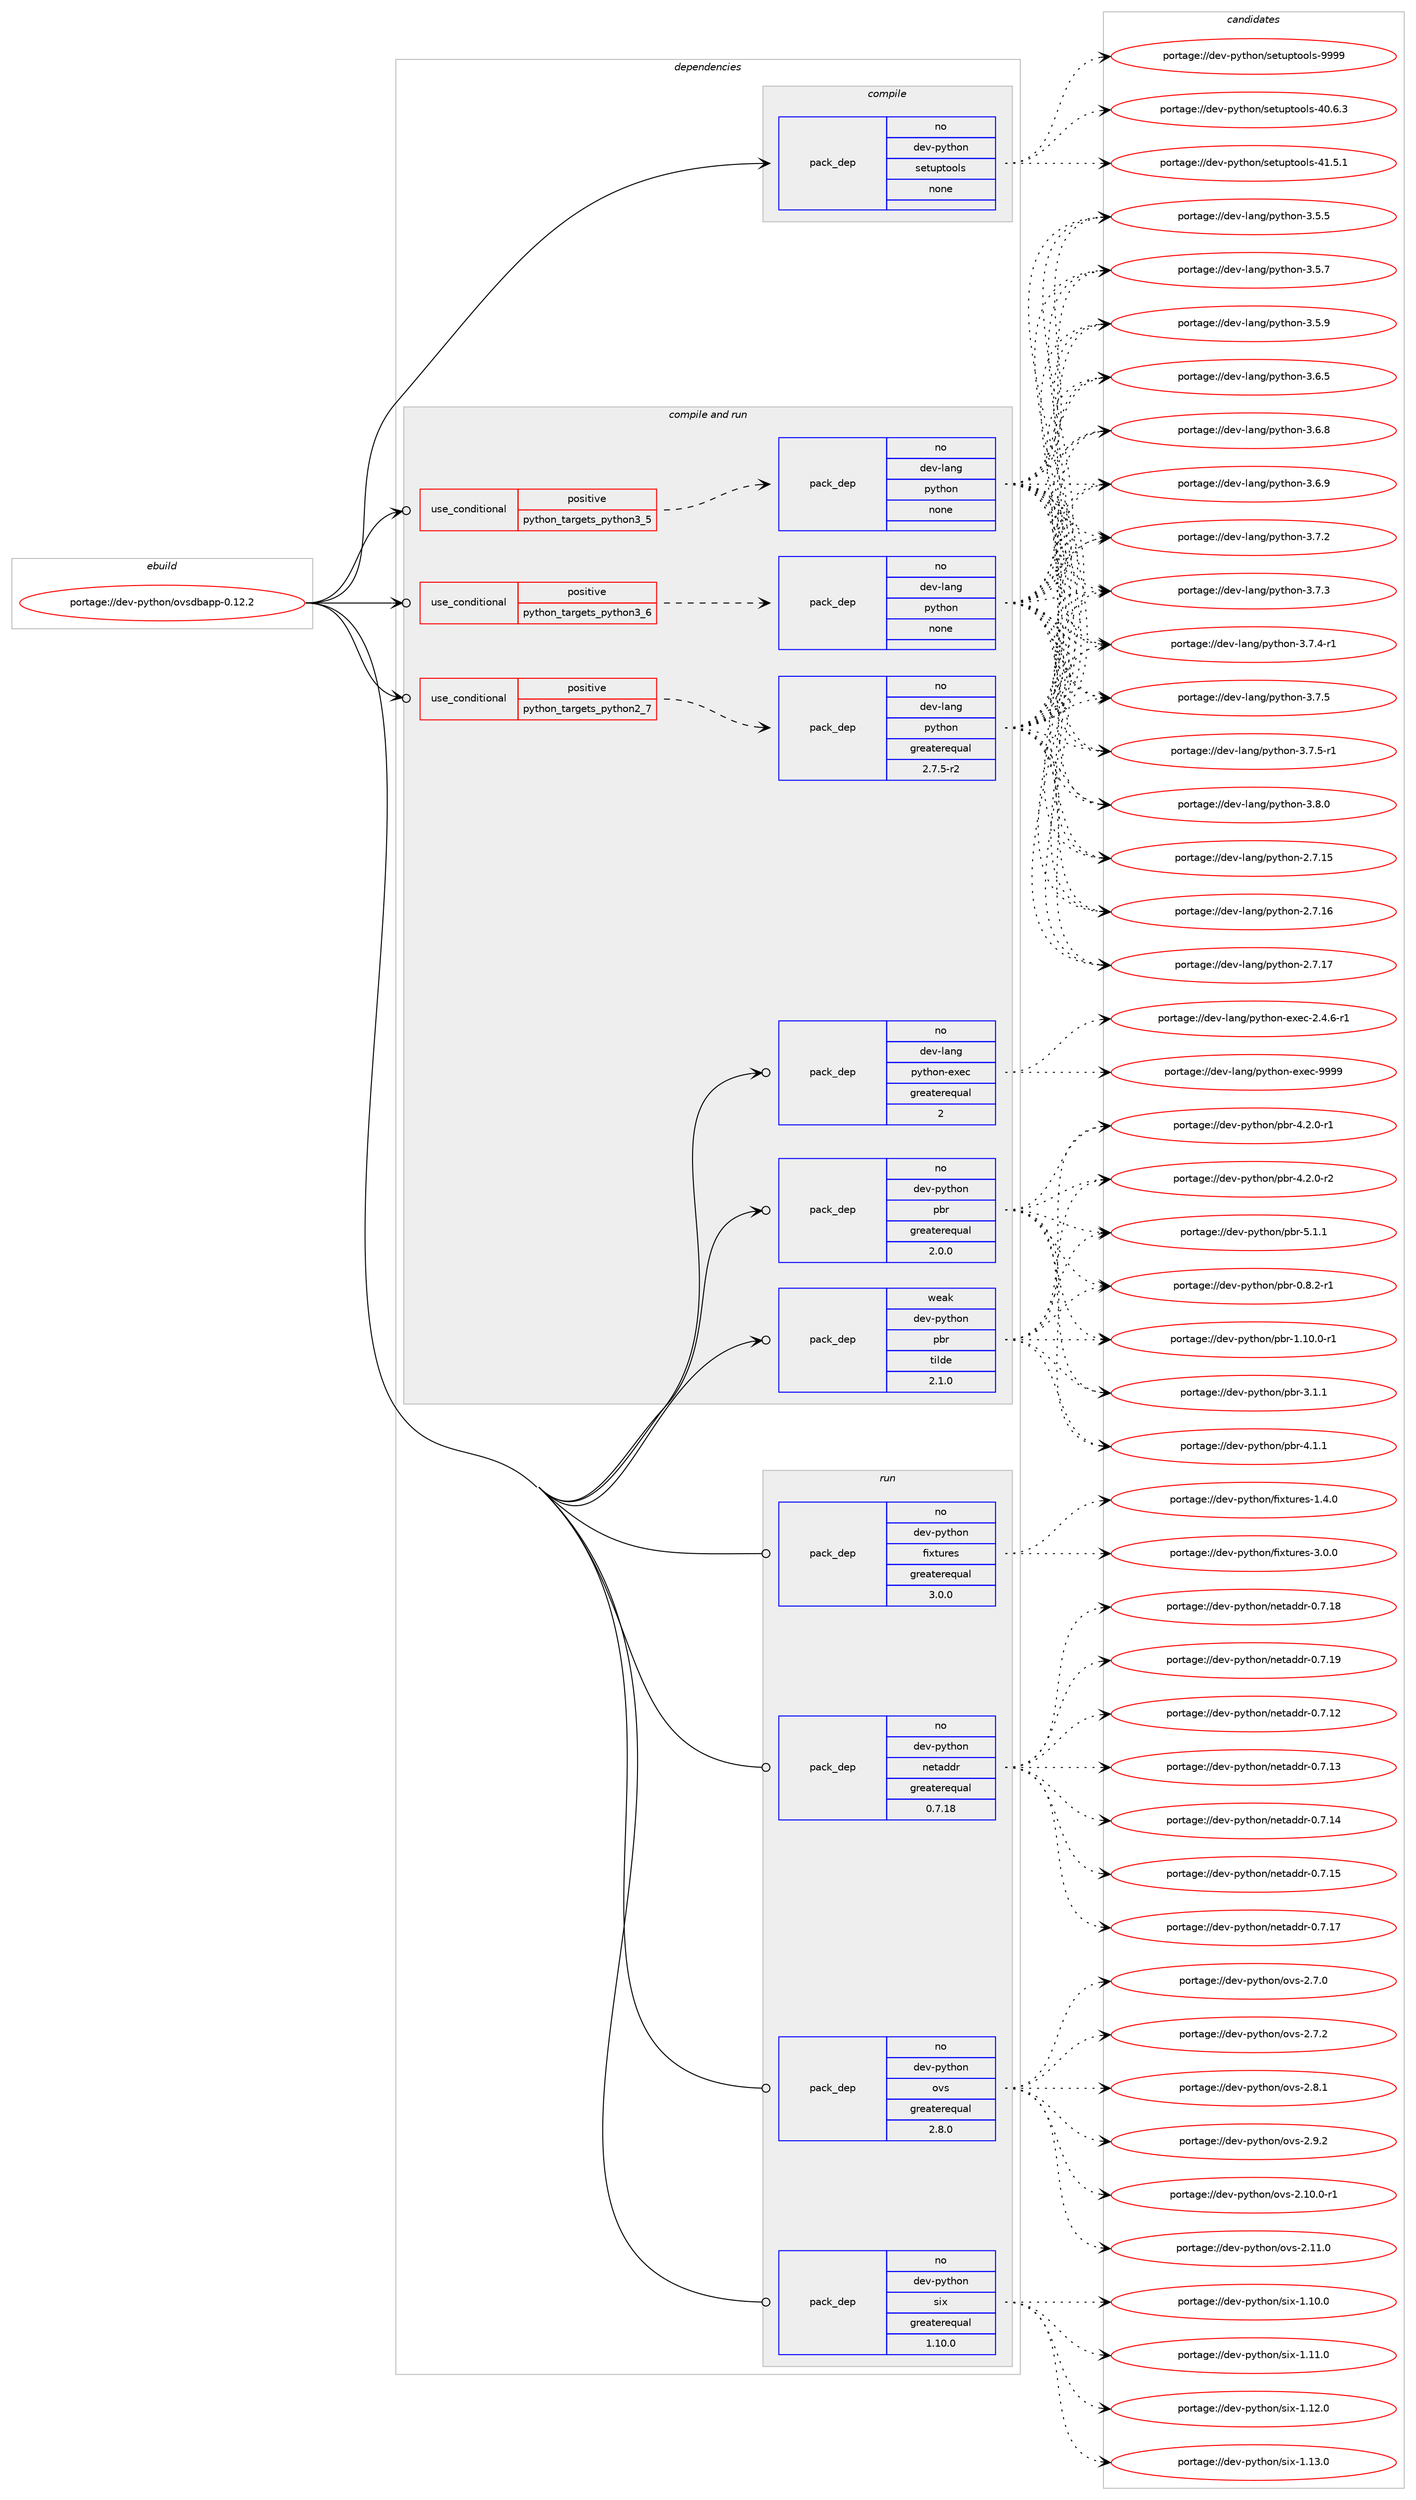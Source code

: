 digraph prolog {

# *************
# Graph options
# *************

newrank=true;
concentrate=true;
compound=true;
graph [rankdir=LR,fontname=Helvetica,fontsize=10,ranksep=1.5];#, ranksep=2.5, nodesep=0.2];
edge  [arrowhead=vee];
node  [fontname=Helvetica,fontsize=10];

# **********
# The ebuild
# **********

subgraph cluster_leftcol {
color=gray;
rank=same;
label=<<i>ebuild</i>>;
id [label="portage://dev-python/ovsdbapp-0.12.2", color=red, width=4, href="../dev-python/ovsdbapp-0.12.2.svg"];
}

# ****************
# The dependencies
# ****************

subgraph cluster_midcol {
color=gray;
label=<<i>dependencies</i>>;
subgraph cluster_compile {
fillcolor="#eeeeee";
style=filled;
label=<<i>compile</i>>;
subgraph pack118375 {
dependency154928 [label=<<TABLE BORDER="0" CELLBORDER="1" CELLSPACING="0" CELLPADDING="4" WIDTH="220"><TR><TD ROWSPAN="6" CELLPADDING="30">pack_dep</TD></TR><TR><TD WIDTH="110">no</TD></TR><TR><TD>dev-python</TD></TR><TR><TD>setuptools</TD></TR><TR><TD>none</TD></TR><TR><TD></TD></TR></TABLE>>, shape=none, color=blue];
}
id:e -> dependency154928:w [weight=20,style="solid",arrowhead="vee"];
}
subgraph cluster_compileandrun {
fillcolor="#eeeeee";
style=filled;
label=<<i>compile and run</i>>;
subgraph cond33222 {
dependency154929 [label=<<TABLE BORDER="0" CELLBORDER="1" CELLSPACING="0" CELLPADDING="4"><TR><TD ROWSPAN="3" CELLPADDING="10">use_conditional</TD></TR><TR><TD>positive</TD></TR><TR><TD>python_targets_python2_7</TD></TR></TABLE>>, shape=none, color=red];
subgraph pack118376 {
dependency154930 [label=<<TABLE BORDER="0" CELLBORDER="1" CELLSPACING="0" CELLPADDING="4" WIDTH="220"><TR><TD ROWSPAN="6" CELLPADDING="30">pack_dep</TD></TR><TR><TD WIDTH="110">no</TD></TR><TR><TD>dev-lang</TD></TR><TR><TD>python</TD></TR><TR><TD>greaterequal</TD></TR><TR><TD>2.7.5-r2</TD></TR></TABLE>>, shape=none, color=blue];
}
dependency154929:e -> dependency154930:w [weight=20,style="dashed",arrowhead="vee"];
}
id:e -> dependency154929:w [weight=20,style="solid",arrowhead="odotvee"];
subgraph cond33223 {
dependency154931 [label=<<TABLE BORDER="0" CELLBORDER="1" CELLSPACING="0" CELLPADDING="4"><TR><TD ROWSPAN="3" CELLPADDING="10">use_conditional</TD></TR><TR><TD>positive</TD></TR><TR><TD>python_targets_python3_5</TD></TR></TABLE>>, shape=none, color=red];
subgraph pack118377 {
dependency154932 [label=<<TABLE BORDER="0" CELLBORDER="1" CELLSPACING="0" CELLPADDING="4" WIDTH="220"><TR><TD ROWSPAN="6" CELLPADDING="30">pack_dep</TD></TR><TR><TD WIDTH="110">no</TD></TR><TR><TD>dev-lang</TD></TR><TR><TD>python</TD></TR><TR><TD>none</TD></TR><TR><TD></TD></TR></TABLE>>, shape=none, color=blue];
}
dependency154931:e -> dependency154932:w [weight=20,style="dashed",arrowhead="vee"];
}
id:e -> dependency154931:w [weight=20,style="solid",arrowhead="odotvee"];
subgraph cond33224 {
dependency154933 [label=<<TABLE BORDER="0" CELLBORDER="1" CELLSPACING="0" CELLPADDING="4"><TR><TD ROWSPAN="3" CELLPADDING="10">use_conditional</TD></TR><TR><TD>positive</TD></TR><TR><TD>python_targets_python3_6</TD></TR></TABLE>>, shape=none, color=red];
subgraph pack118378 {
dependency154934 [label=<<TABLE BORDER="0" CELLBORDER="1" CELLSPACING="0" CELLPADDING="4" WIDTH="220"><TR><TD ROWSPAN="6" CELLPADDING="30">pack_dep</TD></TR><TR><TD WIDTH="110">no</TD></TR><TR><TD>dev-lang</TD></TR><TR><TD>python</TD></TR><TR><TD>none</TD></TR><TR><TD></TD></TR></TABLE>>, shape=none, color=blue];
}
dependency154933:e -> dependency154934:w [weight=20,style="dashed",arrowhead="vee"];
}
id:e -> dependency154933:w [weight=20,style="solid",arrowhead="odotvee"];
subgraph pack118379 {
dependency154935 [label=<<TABLE BORDER="0" CELLBORDER="1" CELLSPACING="0" CELLPADDING="4" WIDTH="220"><TR><TD ROWSPAN="6" CELLPADDING="30">pack_dep</TD></TR><TR><TD WIDTH="110">no</TD></TR><TR><TD>dev-lang</TD></TR><TR><TD>python-exec</TD></TR><TR><TD>greaterequal</TD></TR><TR><TD>2</TD></TR></TABLE>>, shape=none, color=blue];
}
id:e -> dependency154935:w [weight=20,style="solid",arrowhead="odotvee"];
subgraph pack118380 {
dependency154936 [label=<<TABLE BORDER="0" CELLBORDER="1" CELLSPACING="0" CELLPADDING="4" WIDTH="220"><TR><TD ROWSPAN="6" CELLPADDING="30">pack_dep</TD></TR><TR><TD WIDTH="110">no</TD></TR><TR><TD>dev-python</TD></TR><TR><TD>pbr</TD></TR><TR><TD>greaterequal</TD></TR><TR><TD>2.0.0</TD></TR></TABLE>>, shape=none, color=blue];
}
id:e -> dependency154936:w [weight=20,style="solid",arrowhead="odotvee"];
subgraph pack118381 {
dependency154937 [label=<<TABLE BORDER="0" CELLBORDER="1" CELLSPACING="0" CELLPADDING="4" WIDTH="220"><TR><TD ROWSPAN="6" CELLPADDING="30">pack_dep</TD></TR><TR><TD WIDTH="110">weak</TD></TR><TR><TD>dev-python</TD></TR><TR><TD>pbr</TD></TR><TR><TD>tilde</TD></TR><TR><TD>2.1.0</TD></TR></TABLE>>, shape=none, color=blue];
}
id:e -> dependency154937:w [weight=20,style="solid",arrowhead="odotvee"];
}
subgraph cluster_run {
fillcolor="#eeeeee";
style=filled;
label=<<i>run</i>>;
subgraph pack118382 {
dependency154938 [label=<<TABLE BORDER="0" CELLBORDER="1" CELLSPACING="0" CELLPADDING="4" WIDTH="220"><TR><TD ROWSPAN="6" CELLPADDING="30">pack_dep</TD></TR><TR><TD WIDTH="110">no</TD></TR><TR><TD>dev-python</TD></TR><TR><TD>fixtures</TD></TR><TR><TD>greaterequal</TD></TR><TR><TD>3.0.0</TD></TR></TABLE>>, shape=none, color=blue];
}
id:e -> dependency154938:w [weight=20,style="solid",arrowhead="odot"];
subgraph pack118383 {
dependency154939 [label=<<TABLE BORDER="0" CELLBORDER="1" CELLSPACING="0" CELLPADDING="4" WIDTH="220"><TR><TD ROWSPAN="6" CELLPADDING="30">pack_dep</TD></TR><TR><TD WIDTH="110">no</TD></TR><TR><TD>dev-python</TD></TR><TR><TD>netaddr</TD></TR><TR><TD>greaterequal</TD></TR><TR><TD>0.7.18</TD></TR></TABLE>>, shape=none, color=blue];
}
id:e -> dependency154939:w [weight=20,style="solid",arrowhead="odot"];
subgraph pack118384 {
dependency154940 [label=<<TABLE BORDER="0" CELLBORDER="1" CELLSPACING="0" CELLPADDING="4" WIDTH="220"><TR><TD ROWSPAN="6" CELLPADDING="30">pack_dep</TD></TR><TR><TD WIDTH="110">no</TD></TR><TR><TD>dev-python</TD></TR><TR><TD>ovs</TD></TR><TR><TD>greaterequal</TD></TR><TR><TD>2.8.0</TD></TR></TABLE>>, shape=none, color=blue];
}
id:e -> dependency154940:w [weight=20,style="solid",arrowhead="odot"];
subgraph pack118385 {
dependency154941 [label=<<TABLE BORDER="0" CELLBORDER="1" CELLSPACING="0" CELLPADDING="4" WIDTH="220"><TR><TD ROWSPAN="6" CELLPADDING="30">pack_dep</TD></TR><TR><TD WIDTH="110">no</TD></TR><TR><TD>dev-python</TD></TR><TR><TD>six</TD></TR><TR><TD>greaterequal</TD></TR><TR><TD>1.10.0</TD></TR></TABLE>>, shape=none, color=blue];
}
id:e -> dependency154941:w [weight=20,style="solid",arrowhead="odot"];
}
}

# **************
# The candidates
# **************

subgraph cluster_choices {
rank=same;
color=gray;
label=<<i>candidates</i>>;

subgraph choice118375 {
color=black;
nodesep=1;
choiceportage100101118451121211161041111104711510111611711211611111110811545524846544651 [label="portage://dev-python/setuptools-40.6.3", color=red, width=4,href="../dev-python/setuptools-40.6.3.svg"];
choiceportage100101118451121211161041111104711510111611711211611111110811545524946534649 [label="portage://dev-python/setuptools-41.5.1", color=red, width=4,href="../dev-python/setuptools-41.5.1.svg"];
choiceportage10010111845112121116104111110471151011161171121161111111081154557575757 [label="portage://dev-python/setuptools-9999", color=red, width=4,href="../dev-python/setuptools-9999.svg"];
dependency154928:e -> choiceportage100101118451121211161041111104711510111611711211611111110811545524846544651:w [style=dotted,weight="100"];
dependency154928:e -> choiceportage100101118451121211161041111104711510111611711211611111110811545524946534649:w [style=dotted,weight="100"];
dependency154928:e -> choiceportage10010111845112121116104111110471151011161171121161111111081154557575757:w [style=dotted,weight="100"];
}
subgraph choice118376 {
color=black;
nodesep=1;
choiceportage10010111845108971101034711212111610411111045504655464953 [label="portage://dev-lang/python-2.7.15", color=red, width=4,href="../dev-lang/python-2.7.15.svg"];
choiceportage10010111845108971101034711212111610411111045504655464954 [label="portage://dev-lang/python-2.7.16", color=red, width=4,href="../dev-lang/python-2.7.16.svg"];
choiceportage10010111845108971101034711212111610411111045504655464955 [label="portage://dev-lang/python-2.7.17", color=red, width=4,href="../dev-lang/python-2.7.17.svg"];
choiceportage100101118451089711010347112121116104111110455146534653 [label="portage://dev-lang/python-3.5.5", color=red, width=4,href="../dev-lang/python-3.5.5.svg"];
choiceportage100101118451089711010347112121116104111110455146534655 [label="portage://dev-lang/python-3.5.7", color=red, width=4,href="../dev-lang/python-3.5.7.svg"];
choiceportage100101118451089711010347112121116104111110455146534657 [label="portage://dev-lang/python-3.5.9", color=red, width=4,href="../dev-lang/python-3.5.9.svg"];
choiceportage100101118451089711010347112121116104111110455146544653 [label="portage://dev-lang/python-3.6.5", color=red, width=4,href="../dev-lang/python-3.6.5.svg"];
choiceportage100101118451089711010347112121116104111110455146544656 [label="portage://dev-lang/python-3.6.8", color=red, width=4,href="../dev-lang/python-3.6.8.svg"];
choiceportage100101118451089711010347112121116104111110455146544657 [label="portage://dev-lang/python-3.6.9", color=red, width=4,href="../dev-lang/python-3.6.9.svg"];
choiceportage100101118451089711010347112121116104111110455146554650 [label="portage://dev-lang/python-3.7.2", color=red, width=4,href="../dev-lang/python-3.7.2.svg"];
choiceportage100101118451089711010347112121116104111110455146554651 [label="portage://dev-lang/python-3.7.3", color=red, width=4,href="../dev-lang/python-3.7.3.svg"];
choiceportage1001011184510897110103471121211161041111104551465546524511449 [label="portage://dev-lang/python-3.7.4-r1", color=red, width=4,href="../dev-lang/python-3.7.4-r1.svg"];
choiceportage100101118451089711010347112121116104111110455146554653 [label="portage://dev-lang/python-3.7.5", color=red, width=4,href="../dev-lang/python-3.7.5.svg"];
choiceportage1001011184510897110103471121211161041111104551465546534511449 [label="portage://dev-lang/python-3.7.5-r1", color=red, width=4,href="../dev-lang/python-3.7.5-r1.svg"];
choiceportage100101118451089711010347112121116104111110455146564648 [label="portage://dev-lang/python-3.8.0", color=red, width=4,href="../dev-lang/python-3.8.0.svg"];
dependency154930:e -> choiceportage10010111845108971101034711212111610411111045504655464953:w [style=dotted,weight="100"];
dependency154930:e -> choiceportage10010111845108971101034711212111610411111045504655464954:w [style=dotted,weight="100"];
dependency154930:e -> choiceportage10010111845108971101034711212111610411111045504655464955:w [style=dotted,weight="100"];
dependency154930:e -> choiceportage100101118451089711010347112121116104111110455146534653:w [style=dotted,weight="100"];
dependency154930:e -> choiceportage100101118451089711010347112121116104111110455146534655:w [style=dotted,weight="100"];
dependency154930:e -> choiceportage100101118451089711010347112121116104111110455146534657:w [style=dotted,weight="100"];
dependency154930:e -> choiceportage100101118451089711010347112121116104111110455146544653:w [style=dotted,weight="100"];
dependency154930:e -> choiceportage100101118451089711010347112121116104111110455146544656:w [style=dotted,weight="100"];
dependency154930:e -> choiceportage100101118451089711010347112121116104111110455146544657:w [style=dotted,weight="100"];
dependency154930:e -> choiceportage100101118451089711010347112121116104111110455146554650:w [style=dotted,weight="100"];
dependency154930:e -> choiceportage100101118451089711010347112121116104111110455146554651:w [style=dotted,weight="100"];
dependency154930:e -> choiceportage1001011184510897110103471121211161041111104551465546524511449:w [style=dotted,weight="100"];
dependency154930:e -> choiceportage100101118451089711010347112121116104111110455146554653:w [style=dotted,weight="100"];
dependency154930:e -> choiceportage1001011184510897110103471121211161041111104551465546534511449:w [style=dotted,weight="100"];
dependency154930:e -> choiceportage100101118451089711010347112121116104111110455146564648:w [style=dotted,weight="100"];
}
subgraph choice118377 {
color=black;
nodesep=1;
choiceportage10010111845108971101034711212111610411111045504655464953 [label="portage://dev-lang/python-2.7.15", color=red, width=4,href="../dev-lang/python-2.7.15.svg"];
choiceportage10010111845108971101034711212111610411111045504655464954 [label="portage://dev-lang/python-2.7.16", color=red, width=4,href="../dev-lang/python-2.7.16.svg"];
choiceportage10010111845108971101034711212111610411111045504655464955 [label="portage://dev-lang/python-2.7.17", color=red, width=4,href="../dev-lang/python-2.7.17.svg"];
choiceportage100101118451089711010347112121116104111110455146534653 [label="portage://dev-lang/python-3.5.5", color=red, width=4,href="../dev-lang/python-3.5.5.svg"];
choiceportage100101118451089711010347112121116104111110455146534655 [label="portage://dev-lang/python-3.5.7", color=red, width=4,href="../dev-lang/python-3.5.7.svg"];
choiceportage100101118451089711010347112121116104111110455146534657 [label="portage://dev-lang/python-3.5.9", color=red, width=4,href="../dev-lang/python-3.5.9.svg"];
choiceportage100101118451089711010347112121116104111110455146544653 [label="portage://dev-lang/python-3.6.5", color=red, width=4,href="../dev-lang/python-3.6.5.svg"];
choiceportage100101118451089711010347112121116104111110455146544656 [label="portage://dev-lang/python-3.6.8", color=red, width=4,href="../dev-lang/python-3.6.8.svg"];
choiceportage100101118451089711010347112121116104111110455146544657 [label="portage://dev-lang/python-3.6.9", color=red, width=4,href="../dev-lang/python-3.6.9.svg"];
choiceportage100101118451089711010347112121116104111110455146554650 [label="portage://dev-lang/python-3.7.2", color=red, width=4,href="../dev-lang/python-3.7.2.svg"];
choiceportage100101118451089711010347112121116104111110455146554651 [label="portage://dev-lang/python-3.7.3", color=red, width=4,href="../dev-lang/python-3.7.3.svg"];
choiceportage1001011184510897110103471121211161041111104551465546524511449 [label="portage://dev-lang/python-3.7.4-r1", color=red, width=4,href="../dev-lang/python-3.7.4-r1.svg"];
choiceportage100101118451089711010347112121116104111110455146554653 [label="portage://dev-lang/python-3.7.5", color=red, width=4,href="../dev-lang/python-3.7.5.svg"];
choiceportage1001011184510897110103471121211161041111104551465546534511449 [label="portage://dev-lang/python-3.7.5-r1", color=red, width=4,href="../dev-lang/python-3.7.5-r1.svg"];
choiceportage100101118451089711010347112121116104111110455146564648 [label="portage://dev-lang/python-3.8.0", color=red, width=4,href="../dev-lang/python-3.8.0.svg"];
dependency154932:e -> choiceportage10010111845108971101034711212111610411111045504655464953:w [style=dotted,weight="100"];
dependency154932:e -> choiceportage10010111845108971101034711212111610411111045504655464954:w [style=dotted,weight="100"];
dependency154932:e -> choiceportage10010111845108971101034711212111610411111045504655464955:w [style=dotted,weight="100"];
dependency154932:e -> choiceportage100101118451089711010347112121116104111110455146534653:w [style=dotted,weight="100"];
dependency154932:e -> choiceportage100101118451089711010347112121116104111110455146534655:w [style=dotted,weight="100"];
dependency154932:e -> choiceportage100101118451089711010347112121116104111110455146534657:w [style=dotted,weight="100"];
dependency154932:e -> choiceportage100101118451089711010347112121116104111110455146544653:w [style=dotted,weight="100"];
dependency154932:e -> choiceportage100101118451089711010347112121116104111110455146544656:w [style=dotted,weight="100"];
dependency154932:e -> choiceportage100101118451089711010347112121116104111110455146544657:w [style=dotted,weight="100"];
dependency154932:e -> choiceportage100101118451089711010347112121116104111110455146554650:w [style=dotted,weight="100"];
dependency154932:e -> choiceportage100101118451089711010347112121116104111110455146554651:w [style=dotted,weight="100"];
dependency154932:e -> choiceportage1001011184510897110103471121211161041111104551465546524511449:w [style=dotted,weight="100"];
dependency154932:e -> choiceportage100101118451089711010347112121116104111110455146554653:w [style=dotted,weight="100"];
dependency154932:e -> choiceportage1001011184510897110103471121211161041111104551465546534511449:w [style=dotted,weight="100"];
dependency154932:e -> choiceportage100101118451089711010347112121116104111110455146564648:w [style=dotted,weight="100"];
}
subgraph choice118378 {
color=black;
nodesep=1;
choiceportage10010111845108971101034711212111610411111045504655464953 [label="portage://dev-lang/python-2.7.15", color=red, width=4,href="../dev-lang/python-2.7.15.svg"];
choiceportage10010111845108971101034711212111610411111045504655464954 [label="portage://dev-lang/python-2.7.16", color=red, width=4,href="../dev-lang/python-2.7.16.svg"];
choiceportage10010111845108971101034711212111610411111045504655464955 [label="portage://dev-lang/python-2.7.17", color=red, width=4,href="../dev-lang/python-2.7.17.svg"];
choiceportage100101118451089711010347112121116104111110455146534653 [label="portage://dev-lang/python-3.5.5", color=red, width=4,href="../dev-lang/python-3.5.5.svg"];
choiceportage100101118451089711010347112121116104111110455146534655 [label="portage://dev-lang/python-3.5.7", color=red, width=4,href="../dev-lang/python-3.5.7.svg"];
choiceportage100101118451089711010347112121116104111110455146534657 [label="portage://dev-lang/python-3.5.9", color=red, width=4,href="../dev-lang/python-3.5.9.svg"];
choiceportage100101118451089711010347112121116104111110455146544653 [label="portage://dev-lang/python-3.6.5", color=red, width=4,href="../dev-lang/python-3.6.5.svg"];
choiceportage100101118451089711010347112121116104111110455146544656 [label="portage://dev-lang/python-3.6.8", color=red, width=4,href="../dev-lang/python-3.6.8.svg"];
choiceportage100101118451089711010347112121116104111110455146544657 [label="portage://dev-lang/python-3.6.9", color=red, width=4,href="../dev-lang/python-3.6.9.svg"];
choiceportage100101118451089711010347112121116104111110455146554650 [label="portage://dev-lang/python-3.7.2", color=red, width=4,href="../dev-lang/python-3.7.2.svg"];
choiceportage100101118451089711010347112121116104111110455146554651 [label="portage://dev-lang/python-3.7.3", color=red, width=4,href="../dev-lang/python-3.7.3.svg"];
choiceportage1001011184510897110103471121211161041111104551465546524511449 [label="portage://dev-lang/python-3.7.4-r1", color=red, width=4,href="../dev-lang/python-3.7.4-r1.svg"];
choiceportage100101118451089711010347112121116104111110455146554653 [label="portage://dev-lang/python-3.7.5", color=red, width=4,href="../dev-lang/python-3.7.5.svg"];
choiceportage1001011184510897110103471121211161041111104551465546534511449 [label="portage://dev-lang/python-3.7.5-r1", color=red, width=4,href="../dev-lang/python-3.7.5-r1.svg"];
choiceportage100101118451089711010347112121116104111110455146564648 [label="portage://dev-lang/python-3.8.0", color=red, width=4,href="../dev-lang/python-3.8.0.svg"];
dependency154934:e -> choiceportage10010111845108971101034711212111610411111045504655464953:w [style=dotted,weight="100"];
dependency154934:e -> choiceportage10010111845108971101034711212111610411111045504655464954:w [style=dotted,weight="100"];
dependency154934:e -> choiceportage10010111845108971101034711212111610411111045504655464955:w [style=dotted,weight="100"];
dependency154934:e -> choiceportage100101118451089711010347112121116104111110455146534653:w [style=dotted,weight="100"];
dependency154934:e -> choiceportage100101118451089711010347112121116104111110455146534655:w [style=dotted,weight="100"];
dependency154934:e -> choiceportage100101118451089711010347112121116104111110455146534657:w [style=dotted,weight="100"];
dependency154934:e -> choiceportage100101118451089711010347112121116104111110455146544653:w [style=dotted,weight="100"];
dependency154934:e -> choiceportage100101118451089711010347112121116104111110455146544656:w [style=dotted,weight="100"];
dependency154934:e -> choiceportage100101118451089711010347112121116104111110455146544657:w [style=dotted,weight="100"];
dependency154934:e -> choiceportage100101118451089711010347112121116104111110455146554650:w [style=dotted,weight="100"];
dependency154934:e -> choiceportage100101118451089711010347112121116104111110455146554651:w [style=dotted,weight="100"];
dependency154934:e -> choiceportage1001011184510897110103471121211161041111104551465546524511449:w [style=dotted,weight="100"];
dependency154934:e -> choiceportage100101118451089711010347112121116104111110455146554653:w [style=dotted,weight="100"];
dependency154934:e -> choiceportage1001011184510897110103471121211161041111104551465546534511449:w [style=dotted,weight="100"];
dependency154934:e -> choiceportage100101118451089711010347112121116104111110455146564648:w [style=dotted,weight="100"];
}
subgraph choice118379 {
color=black;
nodesep=1;
choiceportage10010111845108971101034711212111610411111045101120101994550465246544511449 [label="portage://dev-lang/python-exec-2.4.6-r1", color=red, width=4,href="../dev-lang/python-exec-2.4.6-r1.svg"];
choiceportage10010111845108971101034711212111610411111045101120101994557575757 [label="portage://dev-lang/python-exec-9999", color=red, width=4,href="../dev-lang/python-exec-9999.svg"];
dependency154935:e -> choiceportage10010111845108971101034711212111610411111045101120101994550465246544511449:w [style=dotted,weight="100"];
dependency154935:e -> choiceportage10010111845108971101034711212111610411111045101120101994557575757:w [style=dotted,weight="100"];
}
subgraph choice118380 {
color=black;
nodesep=1;
choiceportage1001011184511212111610411111047112981144548465646504511449 [label="portage://dev-python/pbr-0.8.2-r1", color=red, width=4,href="../dev-python/pbr-0.8.2-r1.svg"];
choiceportage100101118451121211161041111104711298114454946494846484511449 [label="portage://dev-python/pbr-1.10.0-r1", color=red, width=4,href="../dev-python/pbr-1.10.0-r1.svg"];
choiceportage100101118451121211161041111104711298114455146494649 [label="portage://dev-python/pbr-3.1.1", color=red, width=4,href="../dev-python/pbr-3.1.1.svg"];
choiceportage100101118451121211161041111104711298114455246494649 [label="portage://dev-python/pbr-4.1.1", color=red, width=4,href="../dev-python/pbr-4.1.1.svg"];
choiceportage1001011184511212111610411111047112981144552465046484511449 [label="portage://dev-python/pbr-4.2.0-r1", color=red, width=4,href="../dev-python/pbr-4.2.0-r1.svg"];
choiceportage1001011184511212111610411111047112981144552465046484511450 [label="portage://dev-python/pbr-4.2.0-r2", color=red, width=4,href="../dev-python/pbr-4.2.0-r2.svg"];
choiceportage100101118451121211161041111104711298114455346494649 [label="portage://dev-python/pbr-5.1.1", color=red, width=4,href="../dev-python/pbr-5.1.1.svg"];
dependency154936:e -> choiceportage1001011184511212111610411111047112981144548465646504511449:w [style=dotted,weight="100"];
dependency154936:e -> choiceportage100101118451121211161041111104711298114454946494846484511449:w [style=dotted,weight="100"];
dependency154936:e -> choiceportage100101118451121211161041111104711298114455146494649:w [style=dotted,weight="100"];
dependency154936:e -> choiceportage100101118451121211161041111104711298114455246494649:w [style=dotted,weight="100"];
dependency154936:e -> choiceportage1001011184511212111610411111047112981144552465046484511449:w [style=dotted,weight="100"];
dependency154936:e -> choiceportage1001011184511212111610411111047112981144552465046484511450:w [style=dotted,weight="100"];
dependency154936:e -> choiceportage100101118451121211161041111104711298114455346494649:w [style=dotted,weight="100"];
}
subgraph choice118381 {
color=black;
nodesep=1;
choiceportage1001011184511212111610411111047112981144548465646504511449 [label="portage://dev-python/pbr-0.8.2-r1", color=red, width=4,href="../dev-python/pbr-0.8.2-r1.svg"];
choiceportage100101118451121211161041111104711298114454946494846484511449 [label="portage://dev-python/pbr-1.10.0-r1", color=red, width=4,href="../dev-python/pbr-1.10.0-r1.svg"];
choiceportage100101118451121211161041111104711298114455146494649 [label="portage://dev-python/pbr-3.1.1", color=red, width=4,href="../dev-python/pbr-3.1.1.svg"];
choiceportage100101118451121211161041111104711298114455246494649 [label="portage://dev-python/pbr-4.1.1", color=red, width=4,href="../dev-python/pbr-4.1.1.svg"];
choiceportage1001011184511212111610411111047112981144552465046484511449 [label="portage://dev-python/pbr-4.2.0-r1", color=red, width=4,href="../dev-python/pbr-4.2.0-r1.svg"];
choiceportage1001011184511212111610411111047112981144552465046484511450 [label="portage://dev-python/pbr-4.2.0-r2", color=red, width=4,href="../dev-python/pbr-4.2.0-r2.svg"];
choiceportage100101118451121211161041111104711298114455346494649 [label="portage://dev-python/pbr-5.1.1", color=red, width=4,href="../dev-python/pbr-5.1.1.svg"];
dependency154937:e -> choiceportage1001011184511212111610411111047112981144548465646504511449:w [style=dotted,weight="100"];
dependency154937:e -> choiceportage100101118451121211161041111104711298114454946494846484511449:w [style=dotted,weight="100"];
dependency154937:e -> choiceportage100101118451121211161041111104711298114455146494649:w [style=dotted,weight="100"];
dependency154937:e -> choiceportage100101118451121211161041111104711298114455246494649:w [style=dotted,weight="100"];
dependency154937:e -> choiceportage1001011184511212111610411111047112981144552465046484511449:w [style=dotted,weight="100"];
dependency154937:e -> choiceportage1001011184511212111610411111047112981144552465046484511450:w [style=dotted,weight="100"];
dependency154937:e -> choiceportage100101118451121211161041111104711298114455346494649:w [style=dotted,weight="100"];
}
subgraph choice118382 {
color=black;
nodesep=1;
choiceportage1001011184511212111610411111047102105120116117114101115454946524648 [label="portage://dev-python/fixtures-1.4.0", color=red, width=4,href="../dev-python/fixtures-1.4.0.svg"];
choiceportage1001011184511212111610411111047102105120116117114101115455146484648 [label="portage://dev-python/fixtures-3.0.0", color=red, width=4,href="../dev-python/fixtures-3.0.0.svg"];
dependency154938:e -> choiceportage1001011184511212111610411111047102105120116117114101115454946524648:w [style=dotted,weight="100"];
dependency154938:e -> choiceportage1001011184511212111610411111047102105120116117114101115455146484648:w [style=dotted,weight="100"];
}
subgraph choice118383 {
color=black;
nodesep=1;
choiceportage10010111845112121116104111110471101011169710010011445484655464950 [label="portage://dev-python/netaddr-0.7.12", color=red, width=4,href="../dev-python/netaddr-0.7.12.svg"];
choiceportage10010111845112121116104111110471101011169710010011445484655464951 [label="portage://dev-python/netaddr-0.7.13", color=red, width=4,href="../dev-python/netaddr-0.7.13.svg"];
choiceportage10010111845112121116104111110471101011169710010011445484655464952 [label="portage://dev-python/netaddr-0.7.14", color=red, width=4,href="../dev-python/netaddr-0.7.14.svg"];
choiceportage10010111845112121116104111110471101011169710010011445484655464953 [label="portage://dev-python/netaddr-0.7.15", color=red, width=4,href="../dev-python/netaddr-0.7.15.svg"];
choiceportage10010111845112121116104111110471101011169710010011445484655464955 [label="portage://dev-python/netaddr-0.7.17", color=red, width=4,href="../dev-python/netaddr-0.7.17.svg"];
choiceportage10010111845112121116104111110471101011169710010011445484655464956 [label="portage://dev-python/netaddr-0.7.18", color=red, width=4,href="../dev-python/netaddr-0.7.18.svg"];
choiceportage10010111845112121116104111110471101011169710010011445484655464957 [label="portage://dev-python/netaddr-0.7.19", color=red, width=4,href="../dev-python/netaddr-0.7.19.svg"];
dependency154939:e -> choiceportage10010111845112121116104111110471101011169710010011445484655464950:w [style=dotted,weight="100"];
dependency154939:e -> choiceportage10010111845112121116104111110471101011169710010011445484655464951:w [style=dotted,weight="100"];
dependency154939:e -> choiceportage10010111845112121116104111110471101011169710010011445484655464952:w [style=dotted,weight="100"];
dependency154939:e -> choiceportage10010111845112121116104111110471101011169710010011445484655464953:w [style=dotted,weight="100"];
dependency154939:e -> choiceportage10010111845112121116104111110471101011169710010011445484655464955:w [style=dotted,weight="100"];
dependency154939:e -> choiceportage10010111845112121116104111110471101011169710010011445484655464956:w [style=dotted,weight="100"];
dependency154939:e -> choiceportage10010111845112121116104111110471101011169710010011445484655464957:w [style=dotted,weight="100"];
}
subgraph choice118384 {
color=black;
nodesep=1;
choiceportage1001011184511212111610411111047111118115455046494846484511449 [label="portage://dev-python/ovs-2.10.0-r1", color=red, width=4,href="../dev-python/ovs-2.10.0-r1.svg"];
choiceportage100101118451121211161041111104711111811545504649494648 [label="portage://dev-python/ovs-2.11.0", color=red, width=4,href="../dev-python/ovs-2.11.0.svg"];
choiceportage1001011184511212111610411111047111118115455046554648 [label="portage://dev-python/ovs-2.7.0", color=red, width=4,href="../dev-python/ovs-2.7.0.svg"];
choiceportage1001011184511212111610411111047111118115455046554650 [label="portage://dev-python/ovs-2.7.2", color=red, width=4,href="../dev-python/ovs-2.7.2.svg"];
choiceportage1001011184511212111610411111047111118115455046564649 [label="portage://dev-python/ovs-2.8.1", color=red, width=4,href="../dev-python/ovs-2.8.1.svg"];
choiceportage1001011184511212111610411111047111118115455046574650 [label="portage://dev-python/ovs-2.9.2", color=red, width=4,href="../dev-python/ovs-2.9.2.svg"];
dependency154940:e -> choiceportage1001011184511212111610411111047111118115455046494846484511449:w [style=dotted,weight="100"];
dependency154940:e -> choiceportage100101118451121211161041111104711111811545504649494648:w [style=dotted,weight="100"];
dependency154940:e -> choiceportage1001011184511212111610411111047111118115455046554648:w [style=dotted,weight="100"];
dependency154940:e -> choiceportage1001011184511212111610411111047111118115455046554650:w [style=dotted,weight="100"];
dependency154940:e -> choiceportage1001011184511212111610411111047111118115455046564649:w [style=dotted,weight="100"];
dependency154940:e -> choiceportage1001011184511212111610411111047111118115455046574650:w [style=dotted,weight="100"];
}
subgraph choice118385 {
color=black;
nodesep=1;
choiceportage100101118451121211161041111104711510512045494649484648 [label="portage://dev-python/six-1.10.0", color=red, width=4,href="../dev-python/six-1.10.0.svg"];
choiceportage100101118451121211161041111104711510512045494649494648 [label="portage://dev-python/six-1.11.0", color=red, width=4,href="../dev-python/six-1.11.0.svg"];
choiceportage100101118451121211161041111104711510512045494649504648 [label="portage://dev-python/six-1.12.0", color=red, width=4,href="../dev-python/six-1.12.0.svg"];
choiceportage100101118451121211161041111104711510512045494649514648 [label="portage://dev-python/six-1.13.0", color=red, width=4,href="../dev-python/six-1.13.0.svg"];
dependency154941:e -> choiceportage100101118451121211161041111104711510512045494649484648:w [style=dotted,weight="100"];
dependency154941:e -> choiceportage100101118451121211161041111104711510512045494649494648:w [style=dotted,weight="100"];
dependency154941:e -> choiceportage100101118451121211161041111104711510512045494649504648:w [style=dotted,weight="100"];
dependency154941:e -> choiceportage100101118451121211161041111104711510512045494649514648:w [style=dotted,weight="100"];
}
}

}
